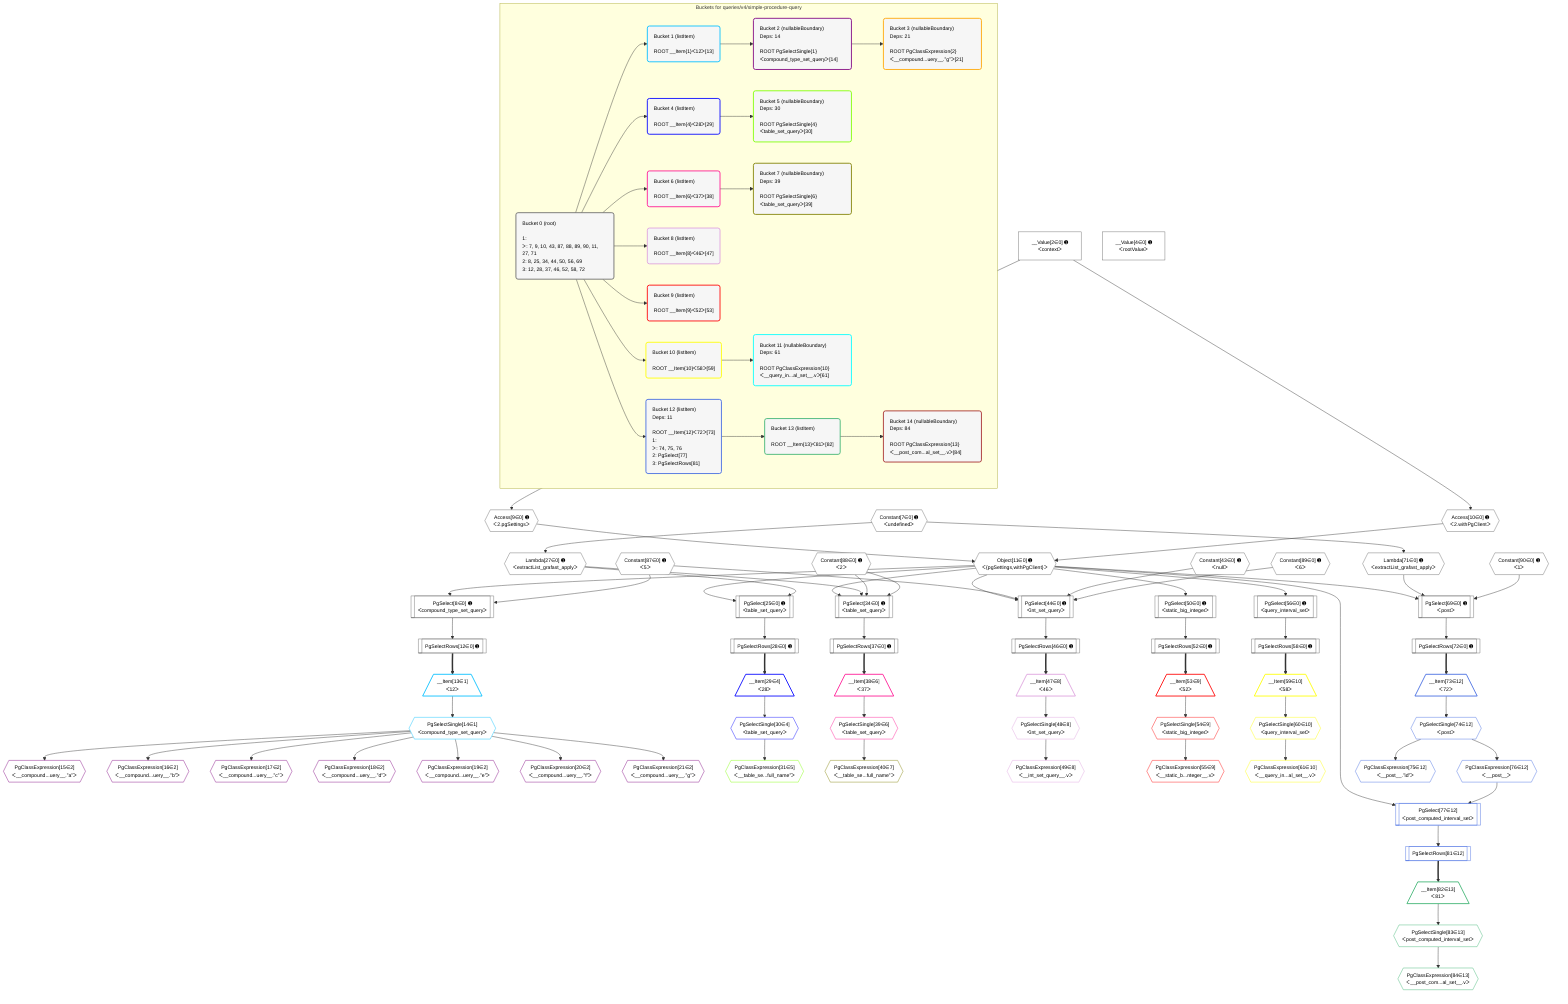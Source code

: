 %%{init: {'themeVariables': { 'fontSize': '12px'}}}%%
graph TD
    classDef path fill:#eee,stroke:#000,color:#000
    classDef plan fill:#fff,stroke-width:1px,color:#000
    classDef itemplan fill:#fff,stroke-width:2px,color:#000
    classDef unbatchedplan fill:#dff,stroke-width:1px,color:#000
    classDef sideeffectplan fill:#fcc,stroke-width:2px,color:#000
    classDef bucket fill:#f6f6f6,color:#000,stroke-width:2px,text-align:left


    %% plan dependencies
    PgSelect34[["PgSelect[34∈0] ➊<br />ᐸtable_set_queryᐳ"]]:::plan
    Object11{{"Object[11∈0] ➊<br />ᐸ{pgSettings,withPgClient}ᐳ"}}:::plan
    Lambda27{{"Lambda[27∈0] ➊<br />ᐸextractList_grafast_applyᐳ"}}:::plan
    Constant88{{"Constant[88∈0] ➊<br />ᐸ2ᐳ"}}:::plan
    Object11 & Lambda27 & Constant88 & Constant88 --> PgSelect34
    PgSelect44[["PgSelect[44∈0] ➊<br />ᐸint_set_queryᐳ"]]:::plan
    Constant87{{"Constant[87∈0] ➊<br />ᐸ5ᐳ"}}:::plan
    Constant43{{"Constant[43∈0] ➊<br />ᐸnullᐳ"}}:::plan
    Constant89{{"Constant[89∈0] ➊<br />ᐸ6ᐳ"}}:::plan
    Object11 & Constant87 & Constant43 & Constant89 --> PgSelect44
    PgSelect69[["PgSelect[69∈0] ➊<br />ᐸpostᐳ"]]:::plan
    Lambda71{{"Lambda[71∈0] ➊<br />ᐸextractList_grafast_applyᐳ"}}:::plan
    Constant90{{"Constant[90∈0] ➊<br />ᐸ1ᐳ"}}:::plan
    Object11 & Lambda71 & Constant90 --> PgSelect69
    PgSelect8[["PgSelect[8∈0] ➊<br />ᐸcompound_type_set_queryᐳ"]]:::plan
    Object11 & Constant87 --> PgSelect8
    Access9{{"Access[9∈0] ➊<br />ᐸ2.pgSettingsᐳ"}}:::plan
    Access10{{"Access[10∈0] ➊<br />ᐸ2.withPgClientᐳ"}}:::plan
    Access9 & Access10 --> Object11
    PgSelect25[["PgSelect[25∈0] ➊<br />ᐸtable_set_queryᐳ"]]:::plan
    Object11 & Lambda27 --> PgSelect25
    __Value2["__Value[2∈0] ➊<br />ᐸcontextᐳ"]:::plan
    __Value2 --> Access9
    __Value2 --> Access10
    PgSelectRows12[["PgSelectRows[12∈0] ➊"]]:::plan
    PgSelect8 --> PgSelectRows12
    Constant7{{"Constant[7∈0] ➊<br />ᐸundefinedᐳ"}}:::plan
    Constant7 --> Lambda27
    PgSelectRows28[["PgSelectRows[28∈0] ➊"]]:::plan
    PgSelect25 --> PgSelectRows28
    PgSelectRows37[["PgSelectRows[37∈0] ➊"]]:::plan
    PgSelect34 --> PgSelectRows37
    PgSelectRows46[["PgSelectRows[46∈0] ➊"]]:::plan
    PgSelect44 --> PgSelectRows46
    PgSelect50[["PgSelect[50∈0] ➊<br />ᐸstatic_big_integerᐳ"]]:::plan
    Object11 --> PgSelect50
    PgSelectRows52[["PgSelectRows[52∈0] ➊"]]:::plan
    PgSelect50 --> PgSelectRows52
    PgSelect56[["PgSelect[56∈0] ➊<br />ᐸquery_interval_setᐳ"]]:::plan
    Object11 --> PgSelect56
    PgSelectRows58[["PgSelectRows[58∈0] ➊"]]:::plan
    PgSelect56 --> PgSelectRows58
    Constant7 --> Lambda71
    PgSelectRows72[["PgSelectRows[72∈0] ➊"]]:::plan
    PgSelect69 --> PgSelectRows72
    __Value4["__Value[4∈0] ➊<br />ᐸrootValueᐳ"]:::plan
    __Item13[/"__Item[13∈1]<br />ᐸ12ᐳ"\]:::itemplan
    PgSelectRows12 ==> __Item13
    PgSelectSingle14{{"PgSelectSingle[14∈1]<br />ᐸcompound_type_set_queryᐳ"}}:::plan
    __Item13 --> PgSelectSingle14
    PgClassExpression15{{"PgClassExpression[15∈2]<br />ᐸ__compound...uery__.”a”ᐳ"}}:::plan
    PgSelectSingle14 --> PgClassExpression15
    PgClassExpression16{{"PgClassExpression[16∈2]<br />ᐸ__compound...uery__.”b”ᐳ"}}:::plan
    PgSelectSingle14 --> PgClassExpression16
    PgClassExpression17{{"PgClassExpression[17∈2]<br />ᐸ__compound...uery__.”c”ᐳ"}}:::plan
    PgSelectSingle14 --> PgClassExpression17
    PgClassExpression18{{"PgClassExpression[18∈2]<br />ᐸ__compound...uery__.”d”ᐳ"}}:::plan
    PgSelectSingle14 --> PgClassExpression18
    PgClassExpression19{{"PgClassExpression[19∈2]<br />ᐸ__compound...uery__.”e”ᐳ"}}:::plan
    PgSelectSingle14 --> PgClassExpression19
    PgClassExpression20{{"PgClassExpression[20∈2]<br />ᐸ__compound...uery__.”f”ᐳ"}}:::plan
    PgSelectSingle14 --> PgClassExpression20
    PgClassExpression21{{"PgClassExpression[21∈2]<br />ᐸ__compound...uery__.”g”ᐳ"}}:::plan
    PgSelectSingle14 --> PgClassExpression21
    __Item29[/"__Item[29∈4]<br />ᐸ28ᐳ"\]:::itemplan
    PgSelectRows28 ==> __Item29
    PgSelectSingle30{{"PgSelectSingle[30∈4]<br />ᐸtable_set_queryᐳ"}}:::plan
    __Item29 --> PgSelectSingle30
    PgClassExpression31{{"PgClassExpression[31∈5]<br />ᐸ__table_se...full_name”ᐳ"}}:::plan
    PgSelectSingle30 --> PgClassExpression31
    __Item38[/"__Item[38∈6]<br />ᐸ37ᐳ"\]:::itemplan
    PgSelectRows37 ==> __Item38
    PgSelectSingle39{{"PgSelectSingle[39∈6]<br />ᐸtable_set_queryᐳ"}}:::plan
    __Item38 --> PgSelectSingle39
    PgClassExpression40{{"PgClassExpression[40∈7]<br />ᐸ__table_se...full_name”ᐳ"}}:::plan
    PgSelectSingle39 --> PgClassExpression40
    __Item47[/"__Item[47∈8]<br />ᐸ46ᐳ"\]:::itemplan
    PgSelectRows46 ==> __Item47
    PgSelectSingle48{{"PgSelectSingle[48∈8]<br />ᐸint_set_queryᐳ"}}:::plan
    __Item47 --> PgSelectSingle48
    PgClassExpression49{{"PgClassExpression[49∈8]<br />ᐸ__int_set_query__.vᐳ"}}:::plan
    PgSelectSingle48 --> PgClassExpression49
    __Item53[/"__Item[53∈9]<br />ᐸ52ᐳ"\]:::itemplan
    PgSelectRows52 ==> __Item53
    PgSelectSingle54{{"PgSelectSingle[54∈9]<br />ᐸstatic_big_integerᐳ"}}:::plan
    __Item53 --> PgSelectSingle54
    PgClassExpression55{{"PgClassExpression[55∈9]<br />ᐸ__static_b...nteger__.vᐳ"}}:::plan
    PgSelectSingle54 --> PgClassExpression55
    __Item59[/"__Item[59∈10]<br />ᐸ58ᐳ"\]:::itemplan
    PgSelectRows58 ==> __Item59
    PgSelectSingle60{{"PgSelectSingle[60∈10]<br />ᐸquery_interval_setᐳ"}}:::plan
    __Item59 --> PgSelectSingle60
    PgClassExpression61{{"PgClassExpression[61∈10]<br />ᐸ__query_in...al_set__.vᐳ"}}:::plan
    PgSelectSingle60 --> PgClassExpression61
    PgSelect77[["PgSelect[77∈12]<br />ᐸpost_computed_interval_setᐳ"]]:::plan
    PgClassExpression76{{"PgClassExpression[76∈12]<br />ᐸ__post__ᐳ"}}:::plan
    Object11 & PgClassExpression76 --> PgSelect77
    __Item73[/"__Item[73∈12]<br />ᐸ72ᐳ"\]:::itemplan
    PgSelectRows72 ==> __Item73
    PgSelectSingle74{{"PgSelectSingle[74∈12]<br />ᐸpostᐳ"}}:::plan
    __Item73 --> PgSelectSingle74
    PgClassExpression75{{"PgClassExpression[75∈12]<br />ᐸ__post__.”id”ᐳ"}}:::plan
    PgSelectSingle74 --> PgClassExpression75
    PgSelectSingle74 --> PgClassExpression76
    PgSelectRows81[["PgSelectRows[81∈12]"]]:::plan
    PgSelect77 --> PgSelectRows81
    __Item82[/"__Item[82∈13]<br />ᐸ81ᐳ"\]:::itemplan
    PgSelectRows81 ==> __Item82
    PgSelectSingle83{{"PgSelectSingle[83∈13]<br />ᐸpost_computed_interval_setᐳ"}}:::plan
    __Item82 --> PgSelectSingle83
    PgClassExpression84{{"PgClassExpression[84∈13]<br />ᐸ__post_com...al_set__.vᐳ"}}:::plan
    PgSelectSingle83 --> PgClassExpression84

    %% define steps

    subgraph "Buckets for queries/v4/simple-procedure-query"
    Bucket0("Bucket 0 (root)<br /><br />1: <br />ᐳ: 7, 9, 10, 43, 87, 88, 89, 90, 11, 27, 71<br />2: 8, 25, 34, 44, 50, 56, 69<br />3: 12, 28, 37, 46, 52, 58, 72"):::bucket
    classDef bucket0 stroke:#696969
    class Bucket0,__Value2,__Value4,Constant7,PgSelect8,Access9,Access10,Object11,PgSelectRows12,PgSelect25,Lambda27,PgSelectRows28,PgSelect34,PgSelectRows37,Constant43,PgSelect44,PgSelectRows46,PgSelect50,PgSelectRows52,PgSelect56,PgSelectRows58,PgSelect69,Lambda71,PgSelectRows72,Constant87,Constant88,Constant89,Constant90 bucket0
    Bucket1("Bucket 1 (listItem)<br /><br />ROOT __Item{1}ᐸ12ᐳ[13]"):::bucket
    classDef bucket1 stroke:#00bfff
    class Bucket1,__Item13,PgSelectSingle14 bucket1
    Bucket2("Bucket 2 (nullableBoundary)<br />Deps: 14<br /><br />ROOT PgSelectSingle{1}ᐸcompound_type_set_queryᐳ[14]"):::bucket
    classDef bucket2 stroke:#7f007f
    class Bucket2,PgClassExpression15,PgClassExpression16,PgClassExpression17,PgClassExpression18,PgClassExpression19,PgClassExpression20,PgClassExpression21 bucket2
    Bucket3("Bucket 3 (nullableBoundary)<br />Deps: 21<br /><br />ROOT PgClassExpression{2}ᐸ__compound...uery__.”g”ᐳ[21]"):::bucket
    classDef bucket3 stroke:#ffa500
    class Bucket3 bucket3
    Bucket4("Bucket 4 (listItem)<br /><br />ROOT __Item{4}ᐸ28ᐳ[29]"):::bucket
    classDef bucket4 stroke:#0000ff
    class Bucket4,__Item29,PgSelectSingle30 bucket4
    Bucket5("Bucket 5 (nullableBoundary)<br />Deps: 30<br /><br />ROOT PgSelectSingle{4}ᐸtable_set_queryᐳ[30]"):::bucket
    classDef bucket5 stroke:#7fff00
    class Bucket5,PgClassExpression31 bucket5
    Bucket6("Bucket 6 (listItem)<br /><br />ROOT __Item{6}ᐸ37ᐳ[38]"):::bucket
    classDef bucket6 stroke:#ff1493
    class Bucket6,__Item38,PgSelectSingle39 bucket6
    Bucket7("Bucket 7 (nullableBoundary)<br />Deps: 39<br /><br />ROOT PgSelectSingle{6}ᐸtable_set_queryᐳ[39]"):::bucket
    classDef bucket7 stroke:#808000
    class Bucket7,PgClassExpression40 bucket7
    Bucket8("Bucket 8 (listItem)<br /><br />ROOT __Item{8}ᐸ46ᐳ[47]"):::bucket
    classDef bucket8 stroke:#dda0dd
    class Bucket8,__Item47,PgSelectSingle48,PgClassExpression49 bucket8
    Bucket9("Bucket 9 (listItem)<br /><br />ROOT __Item{9}ᐸ52ᐳ[53]"):::bucket
    classDef bucket9 stroke:#ff0000
    class Bucket9,__Item53,PgSelectSingle54,PgClassExpression55 bucket9
    Bucket10("Bucket 10 (listItem)<br /><br />ROOT __Item{10}ᐸ58ᐳ[59]"):::bucket
    classDef bucket10 stroke:#ffff00
    class Bucket10,__Item59,PgSelectSingle60,PgClassExpression61 bucket10
    Bucket11("Bucket 11 (nullableBoundary)<br />Deps: 61<br /><br />ROOT PgClassExpression{10}ᐸ__query_in...al_set__.vᐳ[61]"):::bucket
    classDef bucket11 stroke:#00ffff
    class Bucket11 bucket11
    Bucket12("Bucket 12 (listItem)<br />Deps: 11<br /><br />ROOT __Item{12}ᐸ72ᐳ[73]<br />1: <br />ᐳ: 74, 75, 76<br />2: PgSelect[77]<br />3: PgSelectRows[81]"):::bucket
    classDef bucket12 stroke:#4169e1
    class Bucket12,__Item73,PgSelectSingle74,PgClassExpression75,PgClassExpression76,PgSelect77,PgSelectRows81 bucket12
    Bucket13("Bucket 13 (listItem)<br /><br />ROOT __Item{13}ᐸ81ᐳ[82]"):::bucket
    classDef bucket13 stroke:#3cb371
    class Bucket13,__Item82,PgSelectSingle83,PgClassExpression84 bucket13
    Bucket14("Bucket 14 (nullableBoundary)<br />Deps: 84<br /><br />ROOT PgClassExpression{13}ᐸ__post_com...al_set__.vᐳ[84]"):::bucket
    classDef bucket14 stroke:#a52a2a
    class Bucket14 bucket14
    Bucket0 --> Bucket1 & Bucket4 & Bucket6 & Bucket8 & Bucket9 & Bucket10 & Bucket12
    Bucket1 --> Bucket2
    Bucket2 --> Bucket3
    Bucket4 --> Bucket5
    Bucket6 --> Bucket7
    Bucket10 --> Bucket11
    Bucket12 --> Bucket13
    Bucket13 --> Bucket14
    end